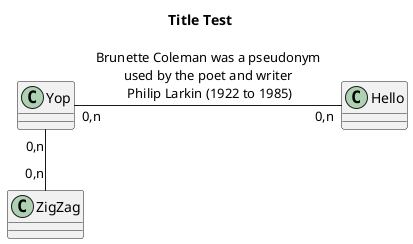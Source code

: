 {
  "sha1": "22sy2kxowaj4p6xacd0wocoqjd5g8n8",
  "insertion": {
    "when": "2024-05-30T20:48:19.886Z",
    "user": "plantuml@gmail.com"
  }
}
@startuml
title Title Test
class "Hello" as h
class "Yop" as y
class "ZigZag" as z
y "0,n" - "0,n" h : " Brunette Coleman was a pseudonym \n used by the poet and writer \n Philip Larkin (1922 to 1985)"
y "0,n" -- "0,n" z
@enduml
